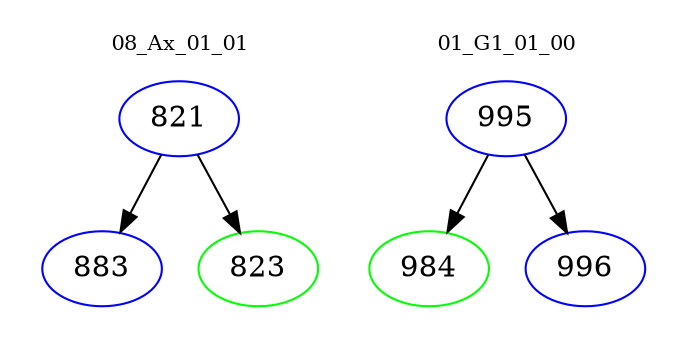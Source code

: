 digraph{
subgraph cluster_0 {
color = white
label = "08_Ax_01_01";
fontsize=10;
T0_821 [label="821", color="blue"]
T0_821 -> T0_883 [color="black"]
T0_883 [label="883", color="blue"]
T0_821 -> T0_823 [color="black"]
T0_823 [label="823", color="green"]
}
subgraph cluster_1 {
color = white
label = "01_G1_01_00";
fontsize=10;
T1_995 [label="995", color="blue"]
T1_995 -> T1_984 [color="black"]
T1_984 [label="984", color="green"]
T1_995 -> T1_996 [color="black"]
T1_996 [label="996", color="blue"]
}
}

